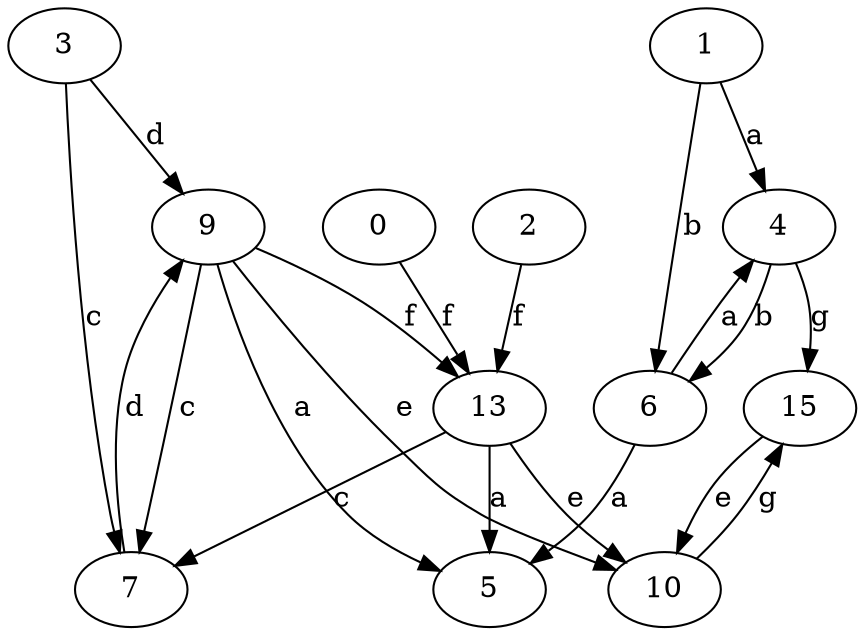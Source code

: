 strict digraph  {
4;
5;
6;
0;
1;
7;
9;
10;
2;
3;
13;
15;
4 -> 6  [label=b];
4 -> 15  [label=g];
6 -> 4  [label=a];
6 -> 5  [label=a];
0 -> 13  [label=f];
1 -> 4  [label=a];
1 -> 6  [label=b];
7 -> 9  [label=d];
9 -> 5  [label=a];
9 -> 7  [label=c];
9 -> 10  [label=e];
9 -> 13  [label=f];
10 -> 15  [label=g];
2 -> 13  [label=f];
3 -> 7  [label=c];
3 -> 9  [label=d];
13 -> 5  [label=a];
13 -> 7  [label=c];
13 -> 10  [label=e];
15 -> 10  [label=e];
}

